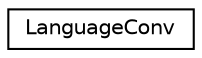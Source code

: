 digraph "Graphical Class Hierarchy"
{
 // LATEX_PDF_SIZE
  edge [fontname="Helvetica",fontsize="10",labelfontname="Helvetica",labelfontsize="10"];
  node [fontname="Helvetica",fontsize="10",shape=record];
  rankdir="LR";
  Node0 [label="LanguageConv",height=0.2,width=0.4,color="black", fillcolor="white", style="filled",URL="$classLanguageConv.html",tooltip=" "];
}
